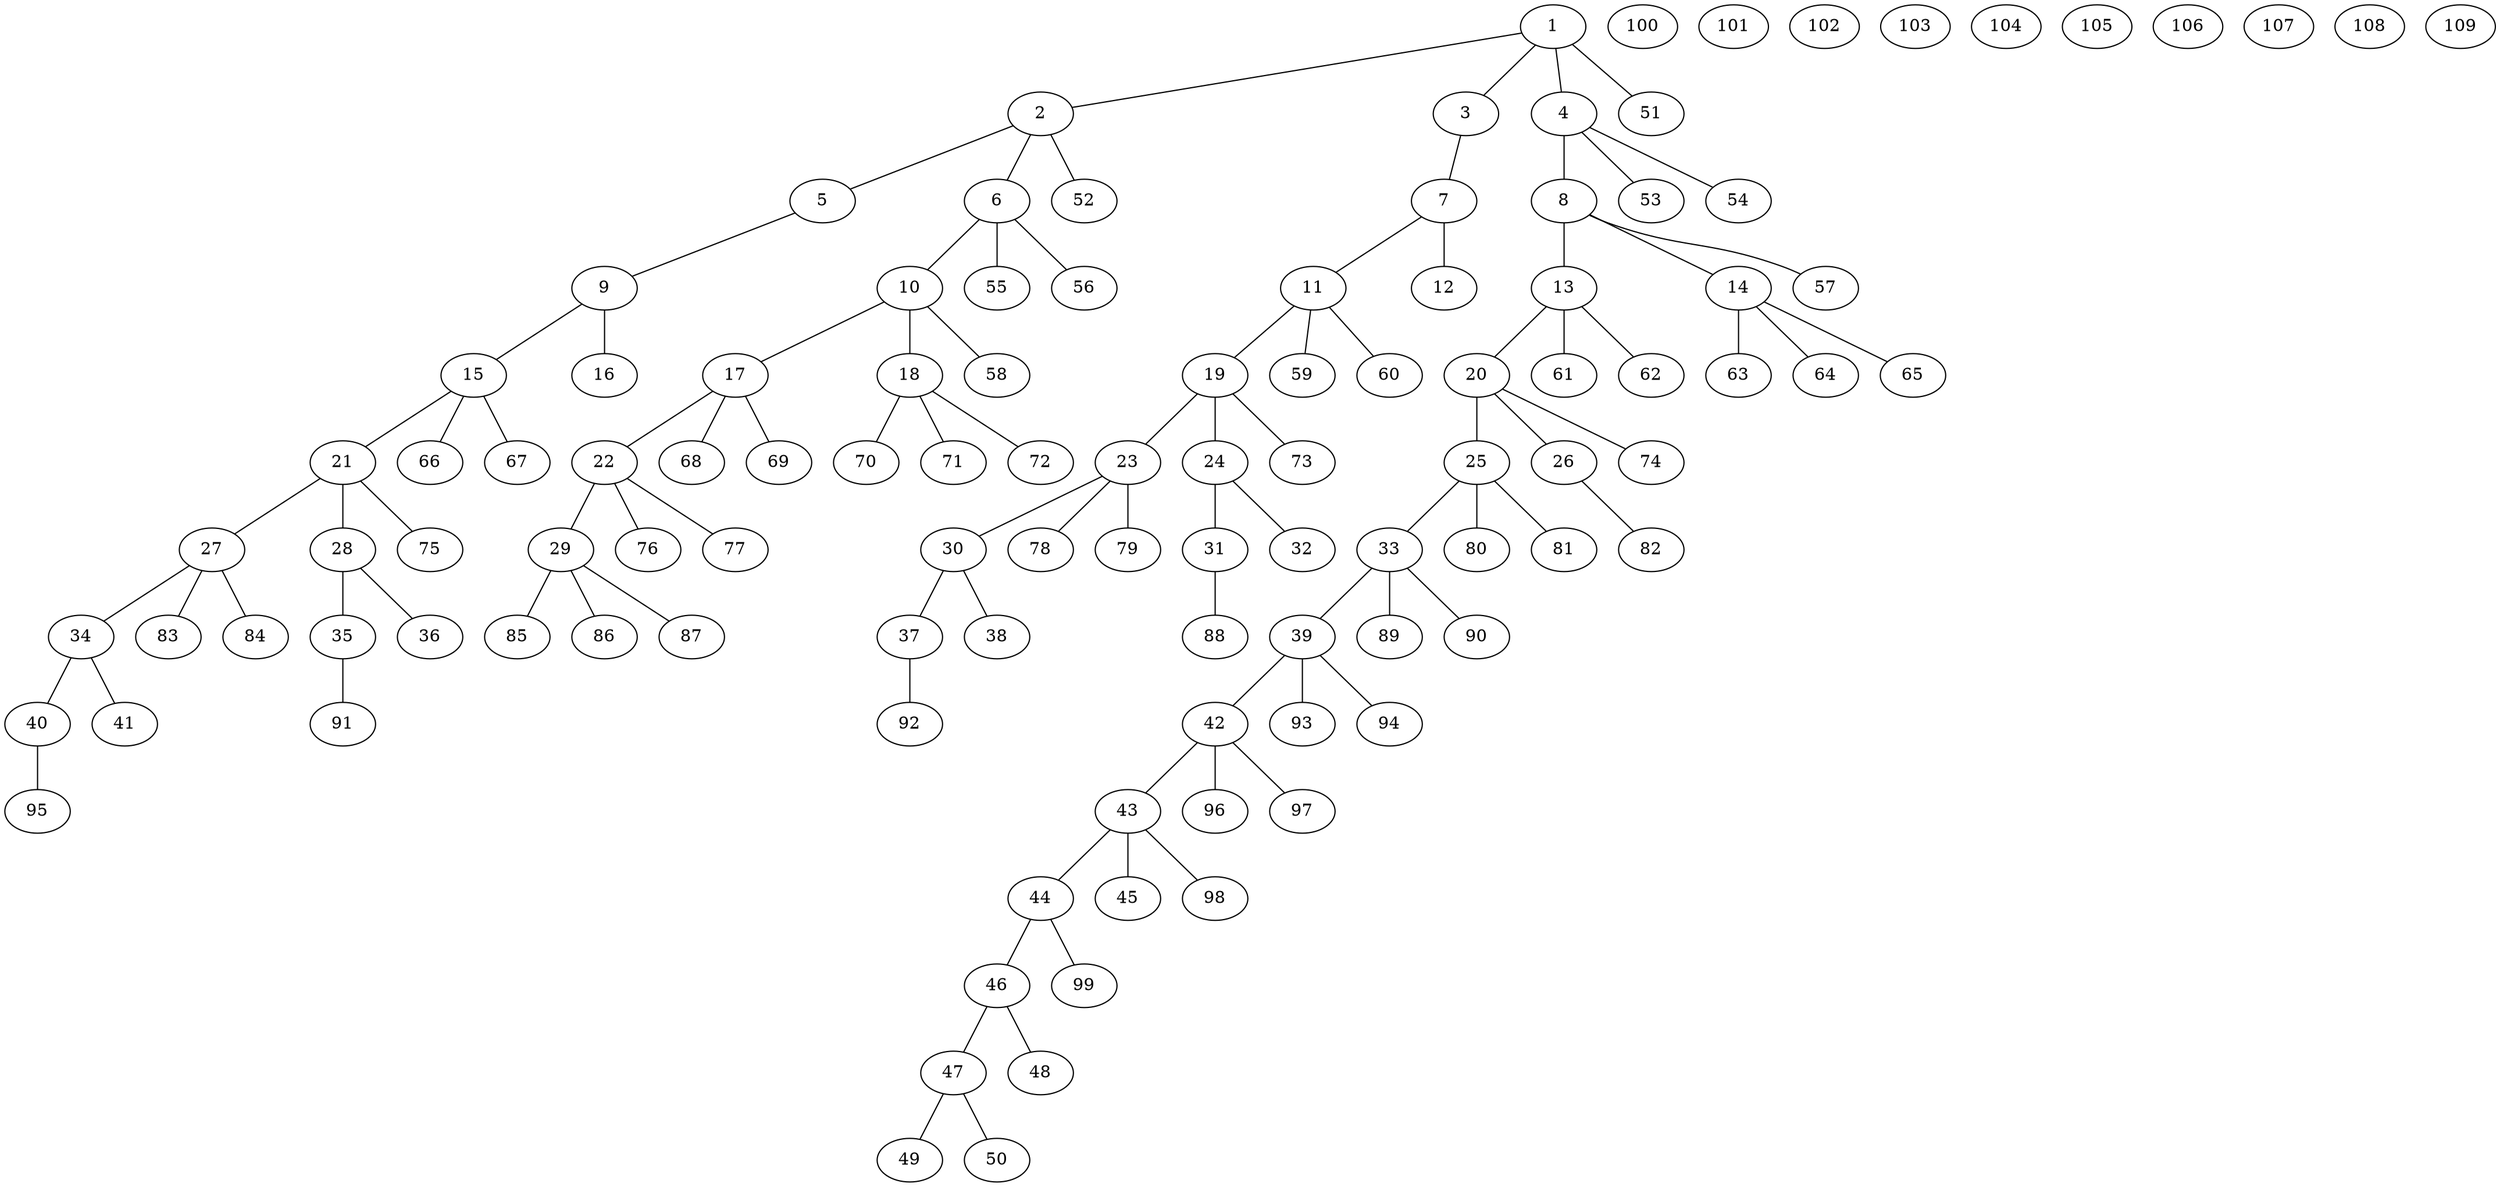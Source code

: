 graph molecule_2965 {
	1	 [chem=C];
	2	 [chem=C];
	1 -- 2	 [valence=1];
	3	 [chem=O];
	1 -- 3	 [valence=1];
	4	 [chem=C];
	1 -- 4	 [valence=1];
	51	 [chem=H];
	1 -- 51	 [valence=1];
	5	 [chem=O];
	2 -- 5	 [valence=1];
	6	 [chem=C];
	2 -- 6	 [valence=1];
	52	 [chem=H];
	2 -- 52	 [valence=1];
	7	 [chem=C];
	3 -- 7	 [valence=1];
	8	 [chem=C];
	4 -- 8	 [valence=1];
	53	 [chem=H];
	4 -- 53	 [valence=1];
	54	 [chem=H];
	4 -- 54	 [valence=1];
	9	 [chem=C];
	5 -- 9	 [valence=1];
	10	 [chem=C];
	6 -- 10	 [valence=1];
	55	 [chem=H];
	6 -- 55	 [valence=1];
	56	 [chem=H];
	6 -- 56	 [valence=1];
	11	 [chem=C];
	7 -- 11	 [valence=1];
	12	 [chem=O];
	7 -- 12	 [valence=2];
	13	 [chem=C];
	8 -- 13	 [valence=1];
	14	 [chem=C];
	8 -- 14	 [valence=1];
	57	 [chem=H];
	8 -- 57	 [valence=1];
	15	 [chem=C];
	9 -- 15	 [valence=1];
	16	 [chem=O];
	9 -- 16	 [valence=2];
	17	 [chem=C];
	10 -- 17	 [valence=1];
	18	 [chem=C];
	10 -- 18	 [valence=1];
	58	 [chem=H];
	10 -- 58	 [valence=1];
	19	 [chem=C];
	11 -- 19	 [valence=1];
	59	 [chem=H];
	11 -- 59	 [valence=1];
	60	 [chem=H];
	11 -- 60	 [valence=1];
	20	 [chem=C];
	13 -- 20	 [valence=1];
	61	 [chem=H];
	13 -- 61	 [valence=1];
	62	 [chem=H];
	13 -- 62	 [valence=1];
	63	 [chem=H];
	14 -- 63	 [valence=1];
	64	 [chem=H];
	14 -- 64	 [valence=1];
	65	 [chem=H];
	14 -- 65	 [valence=1];
	21	 [chem=C];
	15 -- 21	 [valence=1];
	66	 [chem=H];
	15 -- 66	 [valence=1];
	67	 [chem=H];
	15 -- 67	 [valence=1];
	22	 [chem=C];
	17 -- 22	 [valence=1];
	68	 [chem=H];
	17 -- 68	 [valence=1];
	69	 [chem=H];
	17 -- 69	 [valence=1];
	70	 [chem=H];
	18 -- 70	 [valence=1];
	71	 [chem=H];
	18 -- 71	 [valence=1];
	72	 [chem=H];
	18 -- 72	 [valence=1];
	23	 [chem=C];
	19 -- 23	 [valence=1];
	24	 [chem=C];
	19 -- 24	 [valence=1];
	73	 [chem=H];
	19 -- 73	 [valence=1];
	25	 [chem=C];
	20 -- 25	 [valence=1];
	26	 [chem=O];
	20 -- 26	 [valence=1];
	74	 [chem=H];
	20 -- 74	 [valence=1];
	27	 [chem=C];
	21 -- 27	 [valence=1];
	28	 [chem=C];
	21 -- 28	 [valence=1];
	75	 [chem=H];
	21 -- 75	 [valence=1];
	29	 [chem=C];
	22 -- 29	 [valence=1];
	76	 [chem=H];
	22 -- 76	 [valence=1];
	77	 [chem=H];
	22 -- 77	 [valence=1];
	30	 [chem=C];
	23 -- 30	 [valence=1];
	78	 [chem=H];
	23 -- 78	 [valence=1];
	79	 [chem=H];
	23 -- 79	 [valence=1];
	31	 [chem=O];
	24 -- 31	 [valence=1];
	32	 [chem=O];
	24 -- 32	 [valence=2];
	33	 [chem=C];
	25 -- 33	 [valence=1];
	80	 [chem=H];
	25 -- 80	 [valence=1];
	81	 [chem=H];
	25 -- 81	 [valence=1];
	82	 [chem=H];
	26 -- 82	 [valence=1];
	34	 [chem=C];
	27 -- 34	 [valence=1];
	83	 [chem=H];
	27 -- 83	 [valence=1];
	84	 [chem=H];
	27 -- 84	 [valence=1];
	35	 [chem=O];
	28 -- 35	 [valence=1];
	36	 [chem=O];
	28 -- 36	 [valence=2];
	85	 [chem=H];
	29 -- 85	 [valence=1];
	86	 [chem=H];
	29 -- 86	 [valence=1];
	87	 [chem=H];
	29 -- 87	 [valence=1];
	37	 [chem=O];
	30 -- 37	 [valence=1];
	38	 [chem=O];
	30 -- 38	 [valence=2];
	88	 [chem=H];
	31 -- 88	 [valence=1];
	39	 [chem=C];
	33 -- 39	 [valence=1];
	89	 [chem=H];
	33 -- 89	 [valence=1];
	90	 [chem=H];
	33 -- 90	 [valence=1];
	40	 [chem=O];
	34 -- 40	 [valence=1];
	41	 [chem=O];
	34 -- 41	 [valence=2];
	91	 [chem=H];
	35 -- 91	 [valence=1];
	92	 [chem=H];
	37 -- 92	 [valence=1];
	42	 [chem=C];
	39 -- 42	 [valence=1];
	93	 [chem=H];
	39 -- 93	 [valence=1];
	94	 [chem=H];
	39 -- 94	 [valence=1];
	95	 [chem=H];
	40 -- 95	 [valence=1];
	43	 [chem=C];
	42 -- 43	 [valence=1];
	96	 [chem=H];
	42 -- 96	 [valence=1];
	97	 [chem=H];
	42 -- 97	 [valence=1];
	44	 [chem=C];
	43 -- 44	 [valence=1];
	45	 [chem=O];
	43 -- 45	 [valence=1];
	98	 [chem=H];
	43 -- 98	 [valence=1];
	46	 [chem=C];
	44 -- 46	 [valence=1];
	99	 [chem=H];
	44 -- 99	 [valence=1];
	47	 [chem=C];
	46 -- 47	 [valence=1];
	48	 [chem=O];
	46 -- 48	 [valence=1];
	49	 [chem=C];
	47 -- 49	 [valence=1];
	50	 [chem=N];
	47 -- 50	 [valence=1];
	100	 [chem=H];
	101	 [chem=H];
	102	 [chem=H];
	103	 [chem=H];
	104	 [chem=H];
	105	 [chem=H];
	106	 [chem=H];
	107	 [chem=H];
	108	 [chem=H];
	109	 [chem=H];
}
